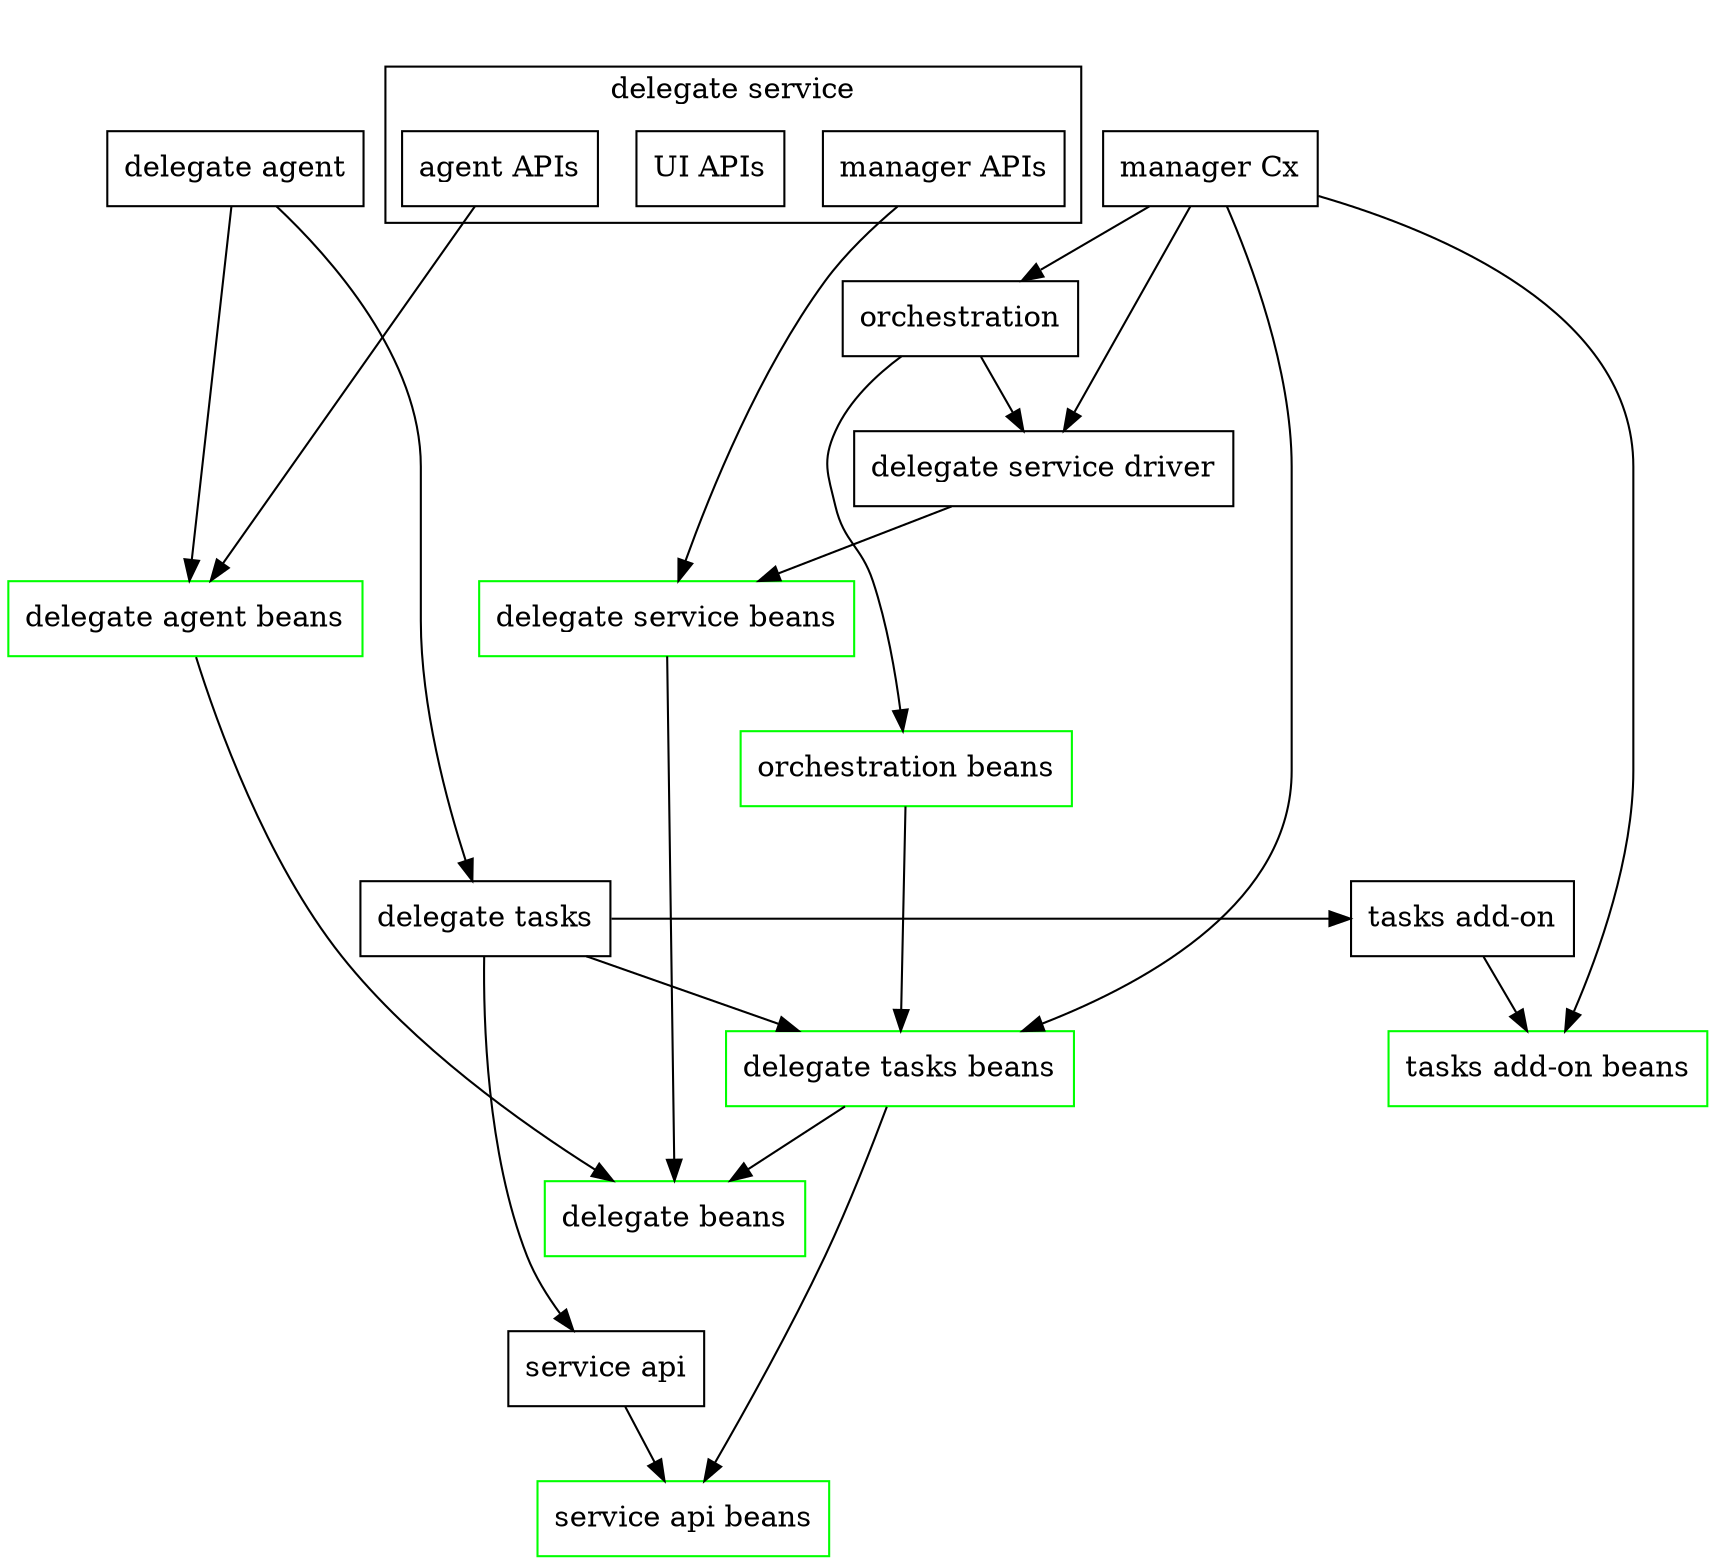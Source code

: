 digraph G {
  compound=true;
  newrank=true;

  service_api_beans [shape=rect color=green label="service api beans"];

  service_api [shape=rect label="service api"];

  delegate_beans [shape=rect color=green label="delegate beans"];

  subgraph {
    rank=same
    delegate_tasks_beans [shape=rect color=green label="delegate tasks beans"];
    tasks_add_on_beans [shape=rect color=green label="tasks add-on beans"];
  }

  subgraph {
    rank=same
    delegate_tasks [shape=rect label="delegate tasks"];
    tasks_add_on [shape=rect label="tasks add-on"];
  }

  orchestration_beans [shape=rect color=green label="orchestration beans"];

  orchestration [shape=rect label="orchestration"];

  delegate_service_driver [shape=rect label="delegate service driver"];

  subgraph {
    rank=same
    delegate_agent_beans [shape=rect color=green label="delegate agent beans"];
    delegate_service_beans [shape=rect color=green label="delegate service beans"];
  }

  subgraph cluster_delegate_service
  {
	  label = "delegate service";

    rank=same
    delegate_service_agent [shape=rect label="agent APIs"];
    delegate_service_ui [shape=rect label="UI APIs"];
    delegate_service_managers [shape=rect label="manager APIs"];
  }

  subgraph {
    rank=same
    edge[style=invis];
    delegate_agent [shape=rect label="delegate agent"];
    manager_cx [shape=rect label="manager Cx"];
    delegate_agent -> manager_cx;
  }

  delegate_service_managers -> orchestration[style=invis];

  service_api -> service_api_beans;

  delegate_tasks -> tasks_add_on;

  delegate_tasks_beans -> delegate_beans;

  delegate_tasks_beans -> service_api_beans;

  delegate_tasks -> delegate_tasks_beans;
  tasks_add_on -> tasks_add_on_beans;

  delegate_tasks -> service_api [minlen=3];

  delegate_agent_beans -> delegate_beans [minlen=4];

  delegate_service_beans -> delegate_beans [minlen=4];

  orchestration_beans -> delegate_tasks_beans;

  orchestration -> delegate_service_driver;

  orchestration -> orchestration_beans;

  delegate_agent -> delegate_agent_beans;
  delegate_agent -> delegate_tasks [minlen=5];

  delegate_service_driver -> delegate_service_beans;

  delegate_service_managers -> delegate_service_beans;
  delegate_service_agent -> delegate_agent_beans;

  manager_cx -> delegate_service_driver;
  manager_cx -> delegate_tasks_beans;
  manager_cx -> tasks_add_on_beans;

  manager_cx -> orchestration;
}